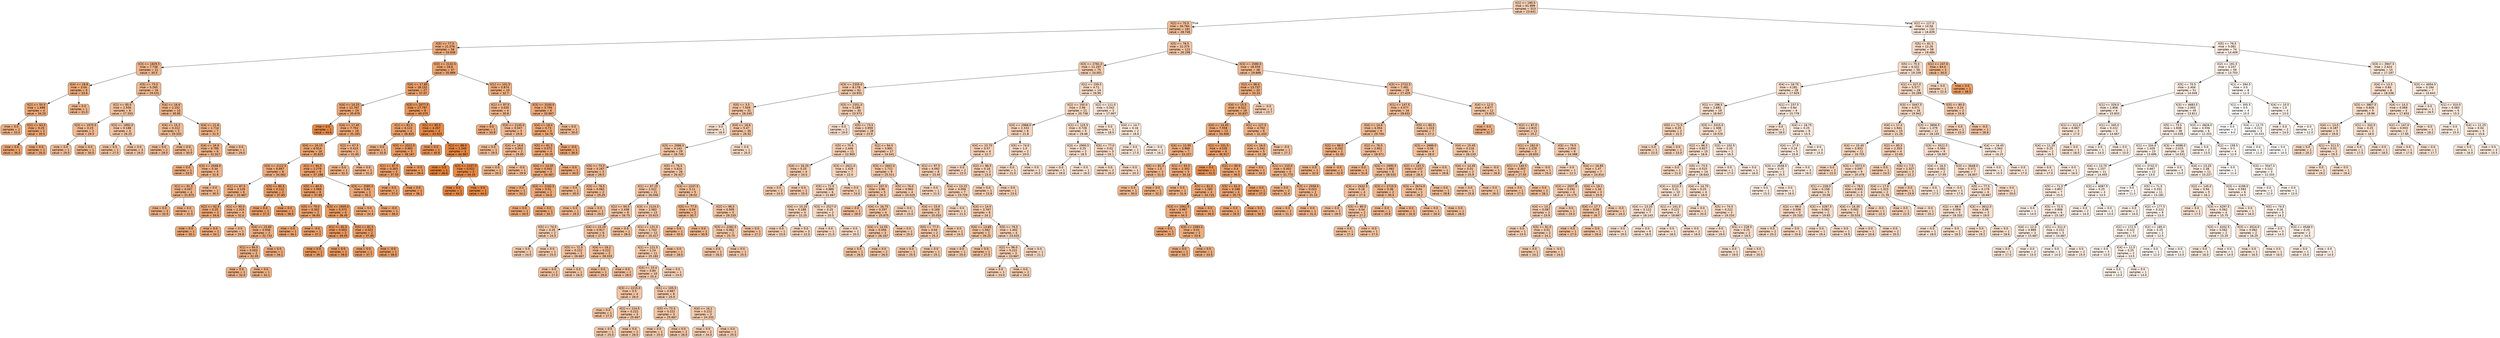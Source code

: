 digraph Tree {
node [shape=box, style="filled, rounded", color="black", fontname=helvetica] ;
edge [fontname=helvetica] ;
0 [label="X[1] <= 190.5\nmse = 61.999\nsamples = 313\nvalue = 23.641", fillcolor="#f5ceb2"] ;
1 [label="X[2] <= 70.5\nmse = 34.764\nsamples = 181\nvalue = 28.746", fillcolor="#f1bd97"] ;
0 -> 1 [labeldistance=2.5, labelangle=45, headlabel="True"] ;
2 [label="X[5] <= 77.5\nmse = 21.376\nsamples = 58\nvalue = 33.938", fillcolor="#eeab7c"] ;
1 -> 2 ;
3 [label="X[3] <= 1829.5\nmse = 7.738\nsamples = 21\nvalue = 30.5", fillcolor="#f0b78e"] ;
2 -> 3 ;
4 [label="X[4] <= 18.8\nmse = 3.04\nsamples = 5\nvalue = 33.6", fillcolor="#eead7d"] ;
3 -> 4 ;
5 [label="X[2] <= 55.5\nmse = 1.688\nsamples = 4\nvalue = 34.25", fillcolor="#eeaa7a"] ;
4 -> 5 ;
6 [label="mse = 0.0\nsamples = 2\nvalue = 33.0", fillcolor="#eeaf81"] ;
5 -> 6 ;
7 [label="X[2] <= 63.5\nmse = 0.25\nsamples = 2\nvalue = 35.5", fillcolor="#eda673"] ;
5 -> 7 ;
8 [label="mse = 0.0\nsamples = 1\nvalue = 36.0", fillcolor="#eca571"] ;
7 -> 8 ;
9 [label="mse = 0.0\nsamples = 1\nvalue = 35.0", fillcolor="#eda876"] ;
7 -> 9 ;
10 [label="mse = 0.0\nsamples = 1\nvalue = 31.0", fillcolor="#f0b58b"] ;
4 -> 10 ;
11 [label="X[5] <= 73.5\nmse = 5.265\nsamples = 16\nvalue = 29.531", fillcolor="#f1ba93"] ;
3 -> 11 ;
12 [label="X[1] <= 85.0\nmse = 2.556\nsamples = 6\nvalue = 27.333", fillcolor="#f2c29e"] ;
11 -> 12 ;
13 [label="X[3] <= 1970.5\nmse = 0.25\nsamples = 2\nvalue = 29.5", fillcolor="#f1ba93"] ;
12 -> 13 ;
14 [label="mse = 0.0\nsamples = 1\nvalue = 29.0", fillcolor="#f1bc96"] ;
13 -> 14 ;
15 [label="mse = 0.0\nsamples = 1\nvalue = 30.0", fillcolor="#f0b990"] ;
13 -> 15 ;
16 [label="X[3] <= 1892.0\nmse = 0.188\nsamples = 4\nvalue = 26.25", fillcolor="#f3c5a4"] ;
12 -> 16 ;
17 [label="mse = 0.0\nsamples = 1\nvalue = 27.0", fillcolor="#f3c3a0"] ;
16 -> 17 ;
18 [label="mse = 0.0\nsamples = 3\nvalue = 26.0", fillcolor="#f3c6a5"] ;
16 -> 18 ;
19 [label="X[4] <= 16.6\nmse = 2.252\nsamples = 10\nvalue = 30.85", fillcolor="#f0b68c"] ;
11 -> 19 ;
20 [label="X[4] <= 15.3\nmse = 0.222\nsamples = 3\nvalue = 29.333", fillcolor="#f1bb94"] ;
19 -> 20 ;
21 [label="mse = 0.0\nsamples = 2\nvalue = 29.0", fillcolor="#f1bc96"] ;
20 -> 21 ;
22 [label="mse = 0.0\nsamples = 1\nvalue = 30.0", fillcolor="#f0b990"] ;
20 -> 22 ;
23 [label="X[4] <= 21.6\nmse = 1.714\nsamples = 7\nvalue = 31.5", fillcolor="#efb489"] ;
19 -> 23 ;
24 [label="X[4] <= 16.9\nmse = 0.785\nsamples = 6\nvalue = 31.917", fillcolor="#efb286"] ;
23 -> 24 ;
25 [label="mse = 0.0\nsamples = 1\nvalue = 33.5", fillcolor="#eead7e"] ;
24 -> 25 ;
26 [label="X[3] <= 2048.0\nmse = 0.34\nsamples = 5\nvalue = 31.6", fillcolor="#efb388"] ;
24 -> 26 ;
27 [label="X[1] <= 91.5\nmse = 0.047\nsamples = 4\nvalue = 31.875", fillcolor="#efb287"] ;
26 -> 27 ;
28 [label="mse = 0.0\nsamples = 3\nvalue = 32.0", fillcolor="#efb286"] ;
27 -> 28 ;
29 [label="mse = 0.0\nsamples = 1\nvalue = 31.5", fillcolor="#efb489"] ;
27 -> 29 ;
30 [label="mse = 0.0\nsamples = 1\nvalue = 30.5", fillcolor="#f0b78e"] ;
26 -> 30 ;
31 [label="mse = 0.0\nsamples = 1\nvalue = 29.0", fillcolor="#f1bc96"] ;
23 -> 31 ;
32 [label="X[3] <= 2132.5\nmse = 18.6\nsamples = 37\nvalue = 35.889", fillcolor="#eca571"] ;
2 -> 32 ;
33 [label="X[4] <= 17.85\nmse = 18.152\nsamples = 27\nvalue = 37.07", fillcolor="#eca16b"] ;
32 -> 33 ;
34 [label="X[4] <= 14.25\nmse = 11.767\nsamples = 19\nvalue = 35.679", fillcolor="#eda673"] ;
33 -> 34 ;
35 [label="mse = 0.0\nsamples = 1\nvalue = 44.6", fillcolor="#e68844"] ;
34 -> 35 ;
36 [label="X[4] <= 17.45\nmse = 7.754\nsamples = 18\nvalue = 35.183", fillcolor="#eda775"] ;
34 -> 36 ;
37 [label="X[4] <= 16.15\nmse = 6.914\nsamples = 16\nvalue = 35.625", fillcolor="#eda673"] ;
36 -> 37 ;
38 [label="X[3] <= 2122.5\nmse = 6.667\nsamples = 8\nvalue = 34.062", fillcolor="#eeab7b"] ;
37 -> 38 ;
39 [label="X[1] <= 87.5\nmse = 3.129\nsamples = 6\nvalue = 32.867", fillcolor="#eeaf81"] ;
38 -> 39 ;
40 [label="X[2] <= 62.5\nmse = 0.25\nsamples = 2\nvalue = 34.6", fillcolor="#eda978"] ;
39 -> 40 ;
41 [label="mse = 0.0\nsamples = 1\nvalue = 35.1", fillcolor="#eda876"] ;
40 -> 41 ;
42 [label="mse = 0.0\nsamples = 1\nvalue = 34.1", fillcolor="#eeab7b"] ;
40 -> 42 ;
43 [label="X[1] <= 90.0\nmse = 2.315\nsamples = 4\nvalue = 32.0", fillcolor="#efb286"] ;
39 -> 43 ;
44 [label="mse = 0.0\nsamples = 1\nvalue = 29.8", fillcolor="#f1b991"] ;
43 -> 44 ;
45 [label="X[4] <= 15.85\nmse = 0.936\nsamples = 3\nvalue = 32.733", fillcolor="#efaf82"] ;
43 -> 45 ;
46 [label="X[1] <= 94.5\nmse = 0.003\nsamples = 2\nvalue = 32.05", fillcolor="#efb286"] ;
45 -> 46 ;
47 [label="mse = 0.0\nsamples = 1\nvalue = 32.0", fillcolor="#efb286"] ;
46 -> 47 ;
48 [label="mse = 0.0\nsamples = 1\nvalue = 32.1", fillcolor="#efb285"] ;
46 -> 48 ;
49 [label="mse = 0.0\nsamples = 1\nvalue = 34.1", fillcolor="#eeab7b"] ;
45 -> 49 ;
50 [label="X[5] <= 80.5\nmse = 0.122\nsamples = 2\nvalue = 37.65", fillcolor="#eb9f68"] ;
38 -> 50 ;
51 [label="mse = 0.0\nsamples = 1\nvalue = 37.3", fillcolor="#eba06a"] ;
50 -> 51 ;
52 [label="mse = 0.0\nsamples = 1\nvalue = 38.0", fillcolor="#eb9e66"] ;
50 -> 52 ;
53 [label="X[1] <= 94.5\nmse = 2.279\nsamples = 8\nvalue = 37.188", fillcolor="#eca16b"] ;
37 -> 53 ;
54 [label="X[5] <= 80.5\nmse = 1.069\nsamples = 6\nvalue = 37.85", fillcolor="#eb9e67"] ;
53 -> 54 ;
55 [label="X[5] <= 79.0\nmse = 0.302\nsamples = 2\nvalue = 36.65", fillcolor="#eca26d"] ;
54 -> 55 ;
56 [label="mse = 0.0\nsamples = 1\nvalue = 36.1", fillcolor="#eca470"] ;
55 -> 56 ;
57 [label="mse = -0.0\nsamples = 1\nvalue = 37.2", fillcolor="#eca06a"] ;
55 -> 57 ;
58 [label="X[3] <= 1935.0\nmse = 0.373\nsamples = 4\nvalue = 38.45", fillcolor="#eb9c64"] ;
54 -> 58 ;
59 [label="X[1] <= 82.5\nmse = 0.003\nsamples = 2\nvalue = 39.05", fillcolor="#ea9a61"] ;
58 -> 59 ;
60 [label="mse = 0.0\nsamples = 1\nvalue = 39.1", fillcolor="#ea9a60"] ;
59 -> 60 ;
61 [label="mse = 0.0\nsamples = 1\nvalue = 39.0", fillcolor="#ea9a61"] ;
59 -> 61 ;
62 [label="X[5] <= 81.5\nmse = 0.022\nsamples = 2\nvalue = 37.85", fillcolor="#eb9e67"] ;
58 -> 62 ;
63 [label="mse = 0.0\nsamples = 1\nvalue = 37.7", fillcolor="#eb9f68"] ;
62 -> 63 ;
64 [label="mse = -0.0\nsamples = 1\nvalue = 38.0", fillcolor="#eb9e66"] ;
62 -> 64 ;
65 [label="X[3] <= 2085.0\nmse = 0.64\nsamples = 2\nvalue = 35.2", fillcolor="#eda775"] ;
53 -> 65 ;
66 [label="mse = 0.0\nsamples = 1\nvalue = 34.4", fillcolor="#edaa79"] ;
65 -> 66 ;
67 [label="mse = -0.0\nsamples = 1\nvalue = 36.0", fillcolor="#eca571"] ;
65 -> 67 ;
68 [label="X[2] <= 67.5\nmse = 0.423\nsamples = 2\nvalue = 31.65", fillcolor="#efb388"] ;
36 -> 68 ;
69 [label="mse = 0.0\nsamples = 1\nvalue = 32.3", fillcolor="#efb184"] ;
68 -> 69 ;
70 [label="mse = 0.0\nsamples = 1\nvalue = 31.0", fillcolor="#f0b58b"] ;
68 -> 70 ;
71 [label="X[3] <= 2077.5\nmse = 17.797\nsamples = 8\nvalue = 40.375", fillcolor="#e9965a"] ;
33 -> 71 ;
72 [label="X[1] <= 81.5\nmse = 6.122\nsamples = 4\nvalue = 36.825", fillcolor="#eca26c"] ;
71 -> 72 ;
73 [label="mse = 0.0\nsamples = 1\nvalue = 32.8", fillcolor="#efaf82"] ;
72 -> 73 ;
74 [label="X[3] <= 2022.5\nmse = 0.962\nsamples = 3\nvalue = 38.167", fillcolor="#eb9d65"] ;
72 -> 74 ;
75 [label="X[1] <= 87.0\nmse = 0.303\nsamples = 2\nvalue = 37.55", fillcolor="#eb9f69"] ;
74 -> 75 ;
76 [label="mse = 0.0\nsamples = 1\nvalue = 37.0", fillcolor="#eca16c"] ;
75 -> 76 ;
77 [label="mse = 0.0\nsamples = 1\nvalue = 38.1", fillcolor="#eb9d66"] ;
75 -> 77 ;
78 [label="mse = -0.0\nsamples = 1\nvalue = 39.4", fillcolor="#ea995f"] ;
74 -> 78 ;
79 [label="X[1] <= 85.5\nmse = 4.267\nsamples = 4\nvalue = 43.925", fillcolor="#e78a47"] ;
71 -> 79 ;
80 [label="mse = 0.0\nsamples = 1\nvalue = 40.8", fillcolor="#e99458"] ;
79 -> 80 ;
81 [label="X[1] <= 88.0\nmse = 1.349\nsamples = 3\nvalue = 44.967", fillcolor="#e68642"] ;
79 -> 81 ;
82 [label="mse = 0.0\nsamples = 1\nvalue = 46.6", fillcolor="#e58139"] ;
81 -> 82 ;
83 [label="X[3] <= 2107.5\nmse = 0.022\nsamples = 2\nvalue = 44.15", fillcolor="#e78946"] ;
81 -> 83 ;
84 [label="mse = 0.0\nsamples = 1\nvalue = 44.3", fillcolor="#e78945"] ;
83 -> 84 ;
85 [label="mse = 0.0\nsamples = 1\nvalue = 44.0", fillcolor="#e78a47"] ;
83 -> 85 ;
86 [label="X[1] <= 101.5\nmse = 5.874\nsamples = 10\nvalue = 32.7", fillcolor="#efb082"] ;
32 -> 86 ;
87 [label="X[1] <= 97.5\nmse = 3.035\nsamples = 4\nvalue = 30.8", fillcolor="#f0b68c"] ;
86 -> 87 ;
88 [label="mse = 0.0\nsamples = 1\nvalue = 33.8", fillcolor="#eeac7c"] ;
87 -> 88 ;
89 [label="X[3] <= 2145.0\nmse = 0.047\nsamples = 3\nvalue = 29.8", fillcolor="#f1b991"] ;
87 -> 89 ;
90 [label="mse = 0.0\nsamples = 1\nvalue = 29.5", fillcolor="#f1ba93"] ;
89 -> 90 ;
91 [label="X[4] <= 18.6\nmse = 0.002\nsamples = 2\nvalue = 29.95", fillcolor="#f1b991"] ;
89 -> 91 ;
92 [label="mse = 0.0\nsamples = 1\nvalue = 30.0", fillcolor="#f0b990"] ;
91 -> 92 ;
93 [label="mse = -0.0\nsamples = 1\nvalue = 29.9", fillcolor="#f1b991"] ;
91 -> 93 ;
94 [label="X[3] <= 3100.0\nmse = 3.756\nsamples = 6\nvalue = 33.967", fillcolor="#eeab7c"] ;
86 -> 94 ;
95 [label="X[4] <= 18.4\nmse = 0.73\nsamples = 5\nvalue = 34.76", fillcolor="#eda977"] ;
94 -> 95 ;
96 [label="X[5] <= 81.5\nmse = 0.072\nsamples = 4\nvalue = 34.35", fillcolor="#edaa7a"] ;
95 -> 96 ;
97 [label="X[4] <= 14.05\nmse = 0.042\nsamples = 3\nvalue = 34.467", fillcolor="#edaa79"] ;
96 -> 97 ;
98 [label="mse = 0.0\nsamples = 1\nvalue = 34.2", fillcolor="#eeab7a"] ;
97 -> 98 ;
99 [label="X[3] <= 2182.5\nmse = 0.01\nsamples = 2\nvalue = 34.6", fillcolor="#eda978"] ;
97 -> 99 ;
100 [label="mse = 0.0\nsamples = 1\nvalue = 34.5", fillcolor="#edaa79"] ;
99 -> 100 ;
101 [label="mse = 0.0\nsamples = 1\nvalue = 34.7", fillcolor="#eda978"] ;
99 -> 101 ;
102 [label="mse = 0.0\nsamples = 1\nvalue = 34.0", fillcolor="#eeab7b"] ;
96 -> 102 ;
103 [label="mse = -0.0\nsamples = 1\nvalue = 36.4", fillcolor="#eca36f"] ;
95 -> 103 ;
104 [label="mse = 0.0\nsamples = 1\nvalue = 30.0", fillcolor="#f0b990"] ;
94 -> 104 ;
105 [label="X[5] <= 78.5\nmse = 22.375\nsamples = 123\nvalue = 26.298", fillcolor="#f3c5a4"] ;
1 -> 105 ;
106 [label="X[3] <= 2781.0\nmse = 11.297\nsamples = 75\nvalue = 24.001", fillcolor="#f5cdb0"] ;
105 -> 106 ;
107 [label="X[3] <= 2305.0\nmse = 8.178\nsamples = 61\nvalue = 24.931", fillcolor="#f4caab"] ;
106 -> 107 ;
108 [label="X[0] <= 3.5\nmse = 7.559\nsamples = 31\nvalue = 26.245", fillcolor="#f3c5a4"] ;
107 -> 108 ;
109 [label="mse = 0.0\nsamples = 1\nvalue = 18.0", fillcolor="#f9e1d0"] ;
108 -> 109 ;
110 [label="X[4] <= 18.6\nmse = 5.47\nsamples = 30\nvalue = 26.52", fillcolor="#f3c4a3"] ;
108 -> 110 ;
111 [label="X[3] <= 2086.5\nmse = 4.142\nsamples = 29\nvalue = 26.745", fillcolor="#f3c4a2"] ;
110 -> 111 ;
112 [label="X[5] <= 73.5\nmse = 0.167\nsamples = 3\nvalue = 29.5", fillcolor="#f1ba93"] ;
111 -> 112 ;
113 [label="mse = 0.0\nsamples = 1\nvalue = 30.0", fillcolor="#f0b990"] ;
112 -> 113 ;
114 [label="X[5] <= 76.5\nmse = 0.062\nsamples = 2\nvalue = 29.25", fillcolor="#f1bb94"] ;
112 -> 114 ;
115 [label="mse = 0.0\nsamples = 1\nvalue = 29.5", fillcolor="#f1ba93"] ;
114 -> 115 ;
116 [label="mse = 0.0\nsamples = 1\nvalue = 29.0", fillcolor="#f1bc96"] ;
114 -> 116 ;
117 [label="X[5] <= 76.5\nmse = 3.624\nsamples = 26\nvalue = 26.427", fillcolor="#f3c5a3"] ;
111 -> 117 ;
118 [label="X[1] <= 97.25\nmse = 2.522\nsamples = 21\nvalue = 26.048", fillcolor="#f3c6a5"] ;
117 -> 118 ;
119 [label="X[1] <= 93.5\nmse = 2.438\nsamples = 8\nvalue = 26.75", fillcolor="#f3c4a2"] ;
118 -> 119 ;
120 [label="X[5] <= 74.5\nmse = 0.25\nsamples = 2\nvalue = 24.5", fillcolor="#f4cbad"] ;
119 -> 120 ;
121 [label="mse = 0.0\nsamples = 1\nvalue = 24.0", fillcolor="#f5cdb0"] ;
120 -> 121 ;
122 [label="mse = 0.0\nsamples = 1\nvalue = 25.0", fillcolor="#f4c9ab"] ;
120 -> 122 ;
123 [label="X[4] <= 15.25\nmse = 0.917\nsamples = 6\nvalue = 27.5", fillcolor="#f2c19e"] ;
119 -> 123 ;
124 [label="X[5] <= 72.5\nmse = 0.222\nsamples = 3\nvalue = 26.667", fillcolor="#f3c4a2"] ;
123 -> 124 ;
125 [label="mse = 0.0\nsamples = 2\nvalue = 27.0", fillcolor="#f3c3a0"] ;
124 -> 125 ;
126 [label="mse = 0.0\nsamples = 1\nvalue = 26.0", fillcolor="#f3c6a5"] ;
124 -> 126 ;
127 [label="X[4] <= 16.2\nmse = 0.222\nsamples = 3\nvalue = 28.333", fillcolor="#f2be99"] ;
123 -> 127 ;
128 [label="mse = 0.0\nsamples = 1\nvalue = 29.0", fillcolor="#f1bc96"] ;
127 -> 128 ;
129 [label="mse = 0.0\nsamples = 2\nvalue = 28.0", fillcolor="#f2bf9b"] ;
127 -> 129 ;
130 [label="X[3] <= 2124.5\nmse = 2.083\nsamples = 13\nvalue = 25.615", fillcolor="#f4c7a8"] ;
118 -> 130 ;
131 [label="mse = 0.0\nsamples = 1\nvalue = 28.0", fillcolor="#f2bf9b"] ;
130 -> 131 ;
132 [label="X[1] <= 131.0\nmse = 1.743\nsamples = 12\nvalue = 25.417", fillcolor="#f4c8a9"] ;
130 -> 132 ;
133 [label="X[1] <= 121.5\nmse = 1.24\nsamples = 11\nvalue = 25.182", fillcolor="#f4c9aa"] ;
132 -> 133 ;
134 [label="X[4] <= 15.4\nmse = 0.84\nsamples = 10\nvalue = 25.4", fillcolor="#f4c8a9"] ;
133 -> 134 ;
135 [label="X[3] <= 2215.0\nmse = 0.5\nsamples = 4\nvalue = 26.0", fillcolor="#f3c6a5"] ;
134 -> 135 ;
136 [label="mse = 0.0\nsamples = 1\nvalue = 27.0", fillcolor="#f3c3a0"] ;
135 -> 136 ;
137 [label="X[1] <= 114.5\nmse = 0.222\nsamples = 3\nvalue = 25.667", fillcolor="#f3c7a7"] ;
135 -> 137 ;
138 [label="mse = 0.0\nsamples = 1\nvalue = 25.0", fillcolor="#f4c9ab"] ;
137 -> 138 ;
139 [label="mse = 0.0\nsamples = 2\nvalue = 26.0", fillcolor="#f3c6a5"] ;
137 -> 139 ;
140 [label="X[1] <= 105.5\nmse = 0.667\nsamples = 6\nvalue = 25.0", fillcolor="#f4c9ab"] ;
134 -> 140 ;
141 [label="X[5] <= 72.5\nmse = 0.222\nsamples = 3\nvalue = 25.667", fillcolor="#f3c7a7"] ;
140 -> 141 ;
142 [label="mse = 0.0\nsamples = 1\nvalue = 25.0", fillcolor="#f4c9ab"] ;
141 -> 142 ;
143 [label="mse = 0.0\nsamples = 2\nvalue = 26.0", fillcolor="#f3c6a5"] ;
141 -> 143 ;
144 [label="X[4] <= 16.2\nmse = 0.222\nsamples = 3\nvalue = 24.333", fillcolor="#f4ccae"] ;
140 -> 144 ;
145 [label="mse = 0.0\nsamples = 2\nvalue = 24.0", fillcolor="#f5cdb0"] ;
144 -> 145 ;
146 [label="mse = 0.0\nsamples = 1\nvalue = 25.0", fillcolor="#f4c9ab"] ;
144 -> 146 ;
147 [label="mse = 0.0\nsamples = 1\nvalue = 23.0", fillcolor="#f5d0b5"] ;
133 -> 147 ;
148 [label="mse = 0.0\nsamples = 1\nvalue = 28.0", fillcolor="#f2bf9b"] ;
132 -> 148 ;
149 [label="X[3] <= 2247.5\nmse = 5.11\nsamples = 5\nvalue = 28.02", fillcolor="#f2bf9b"] ;
117 -> 149 ;
150 [label="X[5] <= 77.5\nmse = 0.04\nsamples = 2\nvalue = 30.7", fillcolor="#f0b68d"] ;
149 -> 150 ;
151 [label="mse = 0.0\nsamples = 1\nvalue = 30.5", fillcolor="#f0b78e"] ;
150 -> 151 ;
152 [label="mse = 0.0\nsamples = 1\nvalue = 30.9", fillcolor="#f0b68c"] ;
150 -> 152 ;
153 [label="X[2] <= 96.5\nmse = 0.509\nsamples = 3\nvalue = 26.233", fillcolor="#f3c5a4"] ;
149 -> 153 ;
154 [label="X[3] <= 2282.5\nmse = 0.062\nsamples = 2\nvalue = 25.75", fillcolor="#f3c7a7"] ;
153 -> 154 ;
155 [label="mse = 0.0\nsamples = 1\nvalue = 26.0", fillcolor="#f3c6a5"] ;
154 -> 155 ;
156 [label="mse = 0.0\nsamples = 1\nvalue = 25.5", fillcolor="#f4c8a8"] ;
154 -> 156 ;
157 [label="mse = 0.0\nsamples = 1\nvalue = 27.2", fillcolor="#f2c29f"] ;
153 -> 157 ;
158 [label="mse = 0.0\nsamples = 1\nvalue = 20.0", fillcolor="#f7dac5"] ;
110 -> 158 ;
159 [label="X[3] <= 2351.0\nmse = 5.189\nsamples = 30\nvalue = 23.573", fillcolor="#f5ceb2"] ;
107 -> 159 ;
160 [label="mse = 0.0\nsamples = 2\nvalue = 19.0", fillcolor="#f8ddca"] ;
159 -> 160 ;
161 [label="X[5] <= 73.5\nmse = 3.959\nsamples = 28\nvalue = 23.9", fillcolor="#f5cdb1"] ;
159 -> 161 ;
162 [label="X[5] <= 70.5\nmse = 2.446\nsamples = 11\nvalue = 22.909", fillcolor="#f5d0b6"] ;
161 -> 162 ;
163 [label="X[4] <= 16.25\nmse = 0.25\nsamples = 4\nvalue = 24.5", fillcolor="#f4cbad"] ;
162 -> 163 ;
164 [label="mse = 0.0\nsamples = 2\nvalue = 24.0", fillcolor="#f5cdb0"] ;
163 -> 164 ;
165 [label="mse = 0.0\nsamples = 2\nvalue = 25.0", fillcolor="#f4c9ab"] ;
163 -> 165 ;
166 [label="X[3] <= 2621.0\nmse = 1.429\nsamples = 7\nvalue = 22.0", fillcolor="#f6d3bb"] ;
162 -> 166 ;
167 [label="X[5] <= 72.5\nmse = 0.889\nsamples = 6\nvalue = 21.667", fillcolor="#f6d5bc"] ;
166 -> 167 ;
168 [label="X[4] <= 15.25\nmse = 0.188\nsamples = 4\nvalue = 22.25", fillcolor="#f6d3b9"] ;
167 -> 168 ;
169 [label="mse = 0.0\nsamples = 1\nvalue = 23.0", fillcolor="#f5d0b5"] ;
168 -> 169 ;
170 [label="mse = 0.0\nsamples = 3\nvalue = 22.0", fillcolor="#f6d3bb"] ;
168 -> 170 ;
171 [label="X[3] <= 2527.0\nmse = 0.25\nsamples = 2\nvalue = 20.5", fillcolor="#f7d8c2"] ;
167 -> 171 ;
172 [label="mse = 0.0\nsamples = 1\nvalue = 21.0", fillcolor="#f7d7c0"] ;
171 -> 172 ;
173 [label="mse = 0.0\nsamples = 1\nvalue = 20.0", fillcolor="#f7dac5"] ;
171 -> 173 ;
174 [label="mse = 0.0\nsamples = 1\nvalue = 24.0", fillcolor="#f5cdb0"] ;
166 -> 174 ;
175 [label="X[2] <= 94.0\nmse = 3.891\nsamples = 17\nvalue = 24.541", fillcolor="#f4cbad"] ;
161 -> 175 ;
176 [label="X[3] <= 2602.0\nmse = 1.712\nsamples = 9\nvalue = 25.511", fillcolor="#f4c8a8"] ;
175 -> 176 ;
177 [label="X[1] <= 107.5\nmse = 0.96\nsamples = 5\nvalue = 26.3", fillcolor="#f3c5a4"] ;
176 -> 177 ;
178 [label="mse = 0.0\nsamples = 1\nvalue = 28.0", fillcolor="#f2bf9b"] ;
177 -> 178 ;
179 [label="X[4] <= 16.75\nmse = 0.297\nsamples = 4\nvalue = 25.875", fillcolor="#f3c6a6"] ;
177 -> 179 ;
180 [label="X[4] <= 14.55\nmse = 0.056\nsamples = 3\nvalue = 26.167", fillcolor="#f3c5a5"] ;
179 -> 180 ;
181 [label="mse = 0.0\nsamples = 1\nvalue = 26.5", fillcolor="#f3c4a3"] ;
180 -> 181 ;
182 [label="mse = 0.0\nsamples = 2\nvalue = 26.0", fillcolor="#f3c6a5"] ;
180 -> 182 ;
183 [label="mse = 0.0\nsamples = 1\nvalue = 25.0", fillcolor="#f4c9ab"] ;
179 -> 183 ;
184 [label="X[5] <= 76.0\nmse = 0.902\nsamples = 4\nvalue = 24.525", fillcolor="#f4cbad"] ;
176 -> 184 ;
185 [label="mse = 0.0\nsamples = 1\nvalue = 23.0", fillcolor="#f5d0b5"] ;
184 -> 185 ;
186 [label="X[4] <= 15.9\nmse = 0.169\nsamples = 3\nvalue = 25.033", fillcolor="#f4c9ab"] ;
184 -> 186 ;
187 [label="X[5] <= 77.5\nmse = 0.04\nsamples = 2\nvalue = 25.3", fillcolor="#f4c8a9"] ;
186 -> 187 ;
188 [label="mse = 0.0\nsamples = 1\nvalue = 25.5", fillcolor="#f4c8a8"] ;
187 -> 188 ;
189 [label="mse = 0.0\nsamples = 1\nvalue = 25.1", fillcolor="#f4c9aa"] ;
187 -> 189 ;
190 [label="mse = 0.0\nsamples = 1\nvalue = 24.5", fillcolor="#f4cbad"] ;
186 -> 190 ;
191 [label="X[1] <= 97.5\nmse = 4.092\nsamples = 8\nvalue = 23.45", fillcolor="#f5cfb3"] ;
175 -> 191 ;
192 [label="mse = 0.0\nsamples = 1\nvalue = 21.5", fillcolor="#f6d5bd"] ;
191 -> 192 ;
193 [label="X[4] <= 13.15\nmse = 4.056\nsamples = 7\nvalue = 23.729", fillcolor="#f5ceb1"] ;
191 -> 193 ;
194 [label="mse = 0.0\nsamples = 1\nvalue = 21.5", fillcolor="#f6d5bd"] ;
193 -> 194 ;
195 [label="X[4] <= 14.5\nmse = 3.767\nsamples = 6\nvalue = 24.1", fillcolor="#f5ccaf"] ;
193 -> 195 ;
196 [label="X[4] <= 13.85\nmse = 1.562\nsamples = 2\nvalue = 26.25", fillcolor="#f3c5a4"] ;
195 -> 196 ;
197 [label="mse = 0.0\nsamples = 1\nvalue = 25.0", fillcolor="#f4c9ab"] ;
196 -> 197 ;
198 [label="mse = 0.0\nsamples = 1\nvalue = 27.5", fillcolor="#f2c19e"] ;
196 -> 198 ;
199 [label="X[5] <= 76.5\nmse = 1.402\nsamples = 4\nvalue = 23.025", fillcolor="#f5d0b5"] ;
195 -> 199 ;
200 [label="X[2] <= 96.0\nmse = 0.222\nsamples = 3\nvalue = 23.667", fillcolor="#f5ceb2"] ;
199 -> 200 ;
201 [label="mse = 0.0\nsamples = 1\nvalue = 23.0", fillcolor="#f5d0b5"] ;
200 -> 201 ;
202 [label="mse = 0.0\nsamples = 2\nvalue = 24.0", fillcolor="#f5cdb0"] ;
200 -> 202 ;
203 [label="mse = 0.0\nsamples = 1\nvalue = 21.1", fillcolor="#f7d6bf"] ;
199 -> 203 ;
204 [label="X[1] <= 159.5\nmse = 4.71\nsamples = 14\nvalue = 19.95", fillcolor="#f7dac5"] ;
106 -> 204 ;
205 [label="X[2] <= 100.0\nmse = 2.96\nsamples = 11\nvalue = 20.736", fillcolor="#f7d8c1"] ;
204 -> 205 ;
206 [label="X[3] <= 2968.0\nmse = 2.333\nsamples = 6\nvalue = 21.8", fillcolor="#f6d4bc"] ;
205 -> 206 ;
207 [label="X[4] <= 15.75\nmse = 0.57\nsamples = 4\nvalue = 22.7", fillcolor="#f6d1b7"] ;
206 -> 207 ;
208 [label="mse = 0.0\nsamples = 2\nvalue = 22.0", fillcolor="#f6d3bb"] ;
207 -> 208 ;
209 [label="X[2] <= 86.5\nmse = 0.16\nsamples = 2\nvalue = 23.4", fillcolor="#f5cfb3"] ;
207 -> 209 ;
210 [label="mse = 0.0\nsamples = 1\nvalue = 23.8", fillcolor="#f5cdb1"] ;
209 -> 210 ;
211 [label="mse = 0.0\nsamples = 1\nvalue = 23.0", fillcolor="#f5d0b5"] ;
209 -> 211 ;
212 [label="X[5] <= 74.0\nmse = 1.0\nsamples = 2\nvalue = 20.0", fillcolor="#f7dac5"] ;
206 -> 212 ;
213 [label="mse = 0.0\nsamples = 1\nvalue = 21.0", fillcolor="#f7d7c0"] ;
212 -> 213 ;
214 [label="mse = 0.0\nsamples = 1\nvalue = 19.0", fillcolor="#f8ddca"] ;
212 -> 214 ;
215 [label="X[1] <= 125.5\nmse = 0.726\nsamples = 5\nvalue = 19.46", fillcolor="#f8dcc8"] ;
205 -> 215 ;
216 [label="X[3] <= 2900.5\nmse = 0.25\nsamples = 2\nvalue = 18.5", fillcolor="#f8dfcd"] ;
215 -> 216 ;
217 [label="mse = 0.0\nsamples = 1\nvalue = 19.0", fillcolor="#f8ddca"] ;
216 -> 217 ;
218 [label="mse = 0.0\nsamples = 1\nvalue = 18.0", fillcolor="#f9e1d0"] ;
216 -> 218 ;
219 [label="X[5] <= 77.0\nmse = 0.02\nsamples = 3\nvalue = 20.1", fillcolor="#f7dac5"] ;
215 -> 219 ;
220 [label="mse = 0.0\nsamples = 2\nvalue = 20.0", fillcolor="#f7dac5"] ;
219 -> 220 ;
221 [label="mse = 0.0\nsamples = 1\nvalue = 20.3", fillcolor="#f7d9c3"] ;
219 -> 221 ;
222 [label="X[2] <= 111.0\nmse = 0.542\nsamples = 3\nvalue = 17.067", fillcolor="#f9e4d5"] ;
204 -> 222 ;
223 [label="mse = 0.0\nsamples = 1\nvalue = 18.0", fillcolor="#f9e1d0"] ;
222 -> 223 ;
224 [label="X[4] <= 14.7\nmse = 0.16\nsamples = 2\nvalue = 16.6", fillcolor="#fae6d7"] ;
222 -> 224 ;
225 [label="mse = 0.0\nsamples = 1\nvalue = 17.0", fillcolor="#f9e4d5"] ;
224 -> 225 ;
226 [label="mse = -0.0\nsamples = 1\nvalue = 16.2", fillcolor="#fae7d9"] ;
224 -> 226 ;
227 [label="X[3] <= 2580.0\nmse = 18.559\nsamples = 48\nvalue = 29.888", fillcolor="#f1b991"] ;
105 -> 227 ;
228 [label="X[2] <= 96.0\nmse = 13.737\nsamples = 20\nvalue = 33.33", fillcolor="#eead7f"] ;
227 -> 228 ;
229 [label="X[4] <= 15.5\nmse = 9.322\nsamples = 19\nvalue = 33.837", fillcolor="#eeac7c"] ;
228 -> 229 ;
230 [label="X[4] <= 14.45\nmse = 7.558\nsamples = 13\nvalue = 34.946", fillcolor="#eda876"] ;
229 -> 230 ;
231 [label="X[4] <= 12.95\nmse = 3.968\nsamples = 7\nvalue = 33.257", fillcolor="#eeae7f"] ;
230 -> 231 ;
232 [label="X[5] <= 81.5\nmse = 1.0\nsamples = 2\nvalue = 31.0", fillcolor="#f0b58b"] ;
231 -> 232 ;
233 [label="mse = 0.0\nsamples = 1\nvalue = 30.0", fillcolor="#f0b990"] ;
232 -> 233 ;
234 [label="mse = 0.0\nsamples = 1\nvalue = 32.0", fillcolor="#efb286"] ;
232 -> 234 ;
235 [label="X[1] <= 93.5\nmse = 2.302\nsamples = 5\nvalue = 34.16", fillcolor="#eeab7b"] ;
231 -> 235 ;
236 [label="mse = 0.0\nsamples = 1\nvalue = 31.9", fillcolor="#efb286"] ;
235 -> 236 ;
237 [label="X[5] <= 81.5\nmse = 1.282\nsamples = 4\nvalue = 34.725", fillcolor="#eda978"] ;
235 -> 237 ;
238 [label="X[3] <= 2062.5\nmse = 0.987\nsamples = 3\nvalue = 34.3", fillcolor="#eeaa7a"] ;
237 -> 238 ;
239 [label="mse = 0.0\nsamples = 1\nvalue = 35.7", fillcolor="#eda672"] ;
238 -> 239 ;
240 [label="X[3] <= 2383.0\nmse = 0.01\nsamples = 2\nvalue = 33.6", fillcolor="#eead7d"] ;
238 -> 240 ;
241 [label="mse = 0.0\nsamples = 1\nvalue = 33.7", fillcolor="#eeac7d"] ;
240 -> 241 ;
242 [label="mse = 0.0\nsamples = 1\nvalue = 33.5", fillcolor="#eead7e"] ;
240 -> 242 ;
243 [label="mse = 0.0\nsamples = 1\nvalue = 36.0", fillcolor="#eca571"] ;
237 -> 243 ;
244 [label="X[1] <= 101.5\nmse = 4.535\nsamples = 6\nvalue = 36.917", fillcolor="#eca16c"] ;
230 -> 244 ;
245 [label="mse = 0.0\nsamples = 1\nvalue = 41.5", fillcolor="#e99254"] ;
244 -> 245 ;
246 [label="X[2] <= 90.0\nmse = 0.4\nsamples = 5\nvalue = 36.0", fillcolor="#eca571"] ;
244 -> 246 ;
247 [label="X[5] <= 81.0\nmse = 0.188\nsamples = 4\nvalue = 35.75", fillcolor="#eda572"] ;
246 -> 247 ;
248 [label="mse = 0.0\nsamples = 1\nvalue = 35.0", fillcolor="#eda876"] ;
247 -> 248 ;
249 [label="mse = 0.0\nsamples = 3\nvalue = 36.0", fillcolor="#eca571"] ;
247 -> 249 ;
250 [label="mse = 0.0\nsamples = 1\nvalue = 37.0", fillcolor="#eca16c"] ;
246 -> 250 ;
251 [label="X[1] <= 127.5\nmse = 4.702\nsamples = 6\nvalue = 31.433", fillcolor="#efb489"] ;
229 -> 251 ;
252 [label="X[4] <= 16.0\nmse = 1.342\nsamples = 5\nvalue = 32.28", fillcolor="#efb184"] ;
251 -> 252 ;
253 [label="mse = 0.0\nsamples = 1\nvalue = 34.3", fillcolor="#eeaa7a"] ;
252 -> 253 ;
254 [label="X[1] <= 110.0\nmse = 0.402\nsamples = 4\nvalue = 31.775", fillcolor="#efb387"] ;
252 -> 254 ;
255 [label="mse = 0.0\nsamples = 2\nvalue = 32.4", fillcolor="#efb184"] ;
254 -> 255 ;
256 [label="X[3] <= 2558.5\nmse = 0.023\nsamples = 2\nvalue = 31.15", fillcolor="#f0b58a"] ;
254 -> 256 ;
257 [label="mse = 0.0\nsamples = 1\nvalue = 31.3", fillcolor="#f0b48a"] ;
256 -> 257 ;
258 [label="mse = 0.0\nsamples = 1\nvalue = 31.0", fillcolor="#f0b58b"] ;
256 -> 258 ;
259 [label="mse = -0.0\nsamples = 1\nvalue = 27.2", fillcolor="#f2c29f"] ;
251 -> 259 ;
260 [label="mse = -0.0\nsamples = 1\nvalue = 23.7", fillcolor="#f5ceb2"] ;
228 -> 260 ;
261 [label="X[3] <= 2722.5\nmse = 7.491\nsamples = 28\nvalue = 27.429", fillcolor="#f2c19e"] ;
227 -> 261 ;
262 [label="X[1] <= 147.5\nmse = 4.577\nsamples = 16\nvalue = 28.631", fillcolor="#f1bd98"] ;
261 -> 262 ;
263 [label="X[4] <= 14.9\nmse = 4.354\nsamples = 9\nvalue = 29.744", fillcolor="#f1b992"] ;
262 -> 263 ;
264 [label="X[2] <= 98.0\nmse = 0.202\nsamples = 2\nvalue = 32.45", fillcolor="#efb084"] ;
263 -> 264 ;
265 [label="mse = 0.0\nsamples = 1\nvalue = 32.0", fillcolor="#efb286"] ;
264 -> 265 ;
266 [label="mse = -0.0\nsamples = 1\nvalue = 32.9", fillcolor="#eeaf81"] ;
264 -> 266 ;
267 [label="X[2] <= 76.5\nmse = 2.851\nsamples = 7\nvalue = 28.971", fillcolor="#f1bc96"] ;
263 -> 267 ;
268 [label="mse = 0.0\nsamples = 1\nvalue = 31.6", fillcolor="#efb388"] ;
267 -> 268 ;
269 [label="X[3] <= 2690.5\nmse = 1.982\nsamples = 6\nvalue = 28.533", fillcolor="#f1be98"] ;
267 -> 269 ;
270 [label="X[3] <= 2632.5\nmse = 0.18\nsamples = 4\nvalue = 27.6", fillcolor="#f2c19d"] ;
269 -> 270 ;
271 [label="mse = 0.0\nsamples = 2\nvalue = 28.0", fillcolor="#f2bf9b"] ;
270 -> 271 ;
272 [label="X[5] <= 80.5\nmse = 0.04\nsamples = 2\nvalue = 27.2", fillcolor="#f2c29f"] ;
270 -> 272 ;
273 [label="mse = 0.0\nsamples = 1\nvalue = 27.4", fillcolor="#f2c19e"] ;
272 -> 273 ;
274 [label="mse = -0.0\nsamples = 1\nvalue = 27.0", fillcolor="#f3c3a0"] ;
272 -> 274 ;
275 [label="X[3] <= 2715.5\nmse = 0.36\nsamples = 2\nvalue = 30.4", fillcolor="#f0b78e"] ;
269 -> 275 ;
276 [label="mse = 0.0\nsamples = 1\nvalue = 29.8", fillcolor="#f1b991"] ;
275 -> 276 ;
277 [label="mse = 0.0\nsamples = 1\nvalue = 31.0", fillcolor="#f0b58b"] ;
275 -> 277 ;
278 [label="X[5] <= 80.5\nmse = 1.223\nsamples = 7\nvalue = 27.2", fillcolor="#f2c29f"] ;
262 -> 278 ;
279 [label="X[3] <= 2689.0\nmse = 0.56\nsamples = 4\nvalue = 28.0", fillcolor="#f2bf9b"] ;
278 -> 279 ;
280 [label="X[2] <= 102.5\nmse = 0.107\nsamples = 3\nvalue = 28.4", fillcolor="#f2be99"] ;
279 -> 280 ;
281 [label="X[3] <= 2674.0\nmse = 0.04\nsamples = 2\nvalue = 28.2", fillcolor="#f2bf9a"] ;
280 -> 281 ;
282 [label="mse = 0.0\nsamples = 1\nvalue = 28.4", fillcolor="#f2be99"] ;
281 -> 282 ;
283 [label="mse = 0.0\nsamples = 1\nvalue = 28.0", fillcolor="#f2bf9b"] ;
281 -> 283 ;
284 [label="mse = 0.0\nsamples = 1\nvalue = 28.8", fillcolor="#f1bd97"] ;
280 -> 284 ;
285 [label="mse = 0.0\nsamples = 1\nvalue = 26.8", fillcolor="#f3c3a1"] ;
279 -> 285 ;
286 [label="X[4] <= 15.45\nmse = 0.116\nsamples = 3\nvalue = 26.133", fillcolor="#f3c6a5"] ;
278 -> 286 ;
287 [label="X[4] <= 14.45\nmse = 0.01\nsamples = 2\nvalue = 25.9", fillcolor="#f3c6a6"] ;
286 -> 287 ;
288 [label="mse = 0.0\nsamples = 1\nvalue = 25.8", fillcolor="#f3c7a7"] ;
287 -> 288 ;
289 [label="mse = 0.0\nsamples = 1\nvalue = 26.0", fillcolor="#f3c6a5"] ;
287 -> 289 ;
290 [label="mse = -0.0\nsamples = 1\nvalue = 26.6", fillcolor="#f3c4a2"] ;
286 -> 290 ;
291 [label="X[4] <= 12.0\nmse = 6.877\nsamples = 12\nvalue = 25.825", fillcolor="#f3c7a6"] ;
261 -> 291 ;
292 [label="mse = 0.0\nsamples = 1\nvalue = 32.7", fillcolor="#efb082"] ;
291 -> 292 ;
293 [label="X[2] <= 87.0\nmse = 2.815\nsamples = 11\nvalue = 25.2", fillcolor="#f4c9aa"] ;
291 -> 293 ;
294 [label="X[1] <= 162.0\nmse = 1.229\nsamples = 3\nvalue = 26.833", fillcolor="#f3c3a1"] ;
293 -> 294 ;
295 [label="X[1] <= 140.5\nmse = 0.303\nsamples = 2\nvalue = 27.55", fillcolor="#f2c19d"] ;
294 -> 295 ;
296 [label="mse = 0.0\nsamples = 1\nvalue = 27.0", fillcolor="#f3c3a0"] ;
295 -> 296 ;
297 [label="mse = 0.0\nsamples = 1\nvalue = 28.1", fillcolor="#f2bf9a"] ;
295 -> 297 ;
298 [label="mse = -0.0\nsamples = 1\nvalue = 25.4", fillcolor="#f4c8a9"] ;
294 -> 298 ;
299 [label="X[5] <= 79.5\nmse = 2.034\nsamples = 8\nvalue = 24.588", fillcolor="#f4cbad"] ;
293 -> 299 ;
300 [label="mse = 0.0\nsamples = 1\nvalue = 22.3", fillcolor="#f6d2b9"] ;
299 -> 300 ;
301 [label="X[4] <= 16.85\nmse = 1.47\nsamples = 7\nvalue = 24.914", fillcolor="#f4caab"] ;
299 -> 301 ;
302 [label="X[3] <= 2937.5\nmse = 0.292\nsamples = 4\nvalue = 24.175", fillcolor="#f5ccaf"] ;
301 -> 302 ;
303 [label="X[4] <= 13.2\nmse = 0.087\nsamples = 3\nvalue = 23.9", fillcolor="#f5cdb1"] ;
302 -> 303 ;
304 [label="mse = 0.0\nsamples = 1\nvalue = 23.5", fillcolor="#f5ceb3"] ;
303 -> 304 ;
305 [label="X[5] <= 81.5\nmse = 0.01\nsamples = 2\nvalue = 24.1", fillcolor="#f5ccaf"] ;
303 -> 305 ;
306 [label="mse = 0.0\nsamples = 1\nvalue = 24.2", fillcolor="#f4ccaf"] ;
305 -> 306 ;
307 [label="mse = -0.0\nsamples = 1\nvalue = 24.0", fillcolor="#f5cdb0"] ;
305 -> 307 ;
308 [label="mse = 0.0\nsamples = 1\nvalue = 25.0", fillcolor="#f4c9ab"] ;
302 -> 308 ;
309 [label="X[4] <= 19.1\nmse = 1.34\nsamples = 3\nvalue = 25.9", fillcolor="#f3c6a6"] ;
301 -> 309 ;
310 [label="X[4] <= 17.7\nmse = 0.09\nsamples = 2\nvalue = 26.7", fillcolor="#f3c4a2"] ;
309 -> 310 ;
311 [label="mse = 0.0\nsamples = 1\nvalue = 27.0", fillcolor="#f3c3a0"] ;
310 -> 311 ;
312 [label="mse = 0.0\nsamples = 1\nvalue = 26.4", fillcolor="#f3c5a3"] ;
310 -> 312 ;
313 [label="mse = -0.0\nsamples = 1\nvalue = 24.3", fillcolor="#f4ccae"] ;
309 -> 313 ;
314 [label="X[2] <= 127.0\nmse = 14.58\nsamples = 132\nvalue = 16.639", fillcolor="#fae5d7"] ;
0 -> 314 [labeldistance=2.5, labelangle=-45, headlabel="False"] ;
315 [label="X[5] <= 81.5\nmse = 12.26\nsamples = 58\nvalue = 19.484", fillcolor="#f8dcc8"] ;
314 -> 315 ;
316 [label="X[5] <= 75.5\nmse = 6.322\nsamples = 56\nvalue = 19.109", fillcolor="#f8ddca"] ;
315 -> 316 ;
317 [label="X[4] <= 16.75\nmse = 4.281\nsamples = 28\nvalue = 17.929", fillcolor="#f9e1d0"] ;
316 -> 317 ;
318 [label="X[1] <= 198.5\nmse = 2.681\nsamples = 19\nvalue = 18.947", fillcolor="#f8decb"] ;
317 -> 318 ;
319 [label="X[5] <= 71.5\nmse = 0.25\nsamples = 2\nvalue = 22.5", fillcolor="#f6d2b8"] ;
318 -> 319 ;
320 [label="mse = 0.0\nsamples = 1\nvalue = 22.0", fillcolor="#f6d3bb"] ;
319 -> 320 ;
321 [label="mse = 0.0\nsamples = 1\nvalue = 23.0", fillcolor="#f5d0b5"] ;
319 -> 321 ;
322 [label="X[3] <= 3315.5\nmse = 1.308\nsamples = 17\nvalue = 18.529", fillcolor="#f8dfcd"] ;
318 -> 322 ;
323 [label="X[2] <= 86.5\nmse = 0.827\nsamples = 15\nvalue = 18.8", fillcolor="#f8decb"] ;
322 -> 323 ;
324 [label="mse = 0.0\nsamples = 1\nvalue = 21.0", fillcolor="#f7d7c0"] ;
323 -> 324 ;
325 [label="X[5] <= 73.5\nmse = 0.515\nsamples = 14\nvalue = 18.643", fillcolor="#f8dfcc"] ;
323 -> 325 ;
326 [label="X[3] <= 3210.5\nmse = 0.21\nsamples = 10\nvalue = 18.3", fillcolor="#f9e0ce"] ;
325 -> 326 ;
327 [label="X[4] <= 13.25\nmse = 0.122\nsamples = 7\nvalue = 18.143", fillcolor="#f9e0cf"] ;
326 -> 327 ;
328 [label="mse = 0.0\nsamples = 1\nvalue = 19.0", fillcolor="#f8ddca"] ;
327 -> 328 ;
329 [label="mse = 0.0\nsamples = 6\nvalue = 18.0", fillcolor="#f9e1d0"] ;
327 -> 329 ;
330 [label="X[1] <= 241.0\nmse = 0.222\nsamples = 3\nvalue = 18.667", fillcolor="#f8dfcc"] ;
326 -> 330 ;
331 [label="mse = 0.0\nsamples = 1\nvalue = 18.0", fillcolor="#f9e1d0"] ;
330 -> 331 ;
332 [label="mse = 0.0\nsamples = 2\nvalue = 19.0", fillcolor="#f8ddca"] ;
330 -> 332 ;
333 [label="X[4] <= 14.75\nmse = 0.25\nsamples = 4\nvalue = 19.5", fillcolor="#f8dcc8"] ;
325 -> 333 ;
334 [label="mse = 0.0\nsamples = 1\nvalue = 20.0", fillcolor="#f7dac5"] ;
333 -> 334 ;
335 [label="X[5] <= 74.5\nmse = 0.222\nsamples = 3\nvalue = 19.333", fillcolor="#f8dcc9"] ;
333 -> 335 ;
336 [label="mse = 0.0\nsamples = 1\nvalue = 19.0", fillcolor="#f8ddca"] ;
335 -> 336 ;
337 [label="X[1] <= 228.5\nmse = 0.25\nsamples = 2\nvalue = 19.5", fillcolor="#f8dcc8"] ;
335 -> 337 ;
338 [label="mse = 0.0\nsamples = 1\nvalue = 19.0", fillcolor="#f8ddca"] ;
337 -> 338 ;
339 [label="mse = 0.0\nsamples = 1\nvalue = 20.0", fillcolor="#f7dac5"] ;
337 -> 339 ;
340 [label="X[2] <= 102.5\nmse = 0.25\nsamples = 2\nvalue = 16.5", fillcolor="#fae6d8"] ;
322 -> 340 ;
341 [label="mse = 0.0\nsamples = 1\nvalue = 17.0", fillcolor="#f9e4d5"] ;
340 -> 341 ;
342 [label="mse = 0.0\nsamples = 1\nvalue = 16.0", fillcolor="#fae8da"] ;
340 -> 342 ;
343 [label="X[1] <= 237.5\nmse = 0.84\nsamples = 9\nvalue = 15.778", fillcolor="#fae8db"] ;
317 -> 343 ;
344 [label="mse = 0.0\nsamples = 1\nvalue = 18.0", fillcolor="#f9e1d0"] ;
343 -> 344 ;
345 [label="X[4] <= 18.75\nmse = 0.25\nsamples = 8\nvalue = 15.5", fillcolor="#fbe9dd"] ;
343 -> 345 ;
346 [label="X[4] <= 17.5\nmse = 0.16\nsamples = 5\nvalue = 15.8", fillcolor="#fae8db"] ;
345 -> 346 ;
347 [label="X[3] <= 3558.5\nmse = 0.25\nsamples = 2\nvalue = 15.5", fillcolor="#fbe9dd"] ;
346 -> 347 ;
348 [label="mse = 0.0\nsamples = 1\nvalue = 15.0", fillcolor="#fbebdf"] ;
347 -> 348 ;
349 [label="mse = 0.0\nsamples = 1\nvalue = 16.0", fillcolor="#fae8da"] ;
347 -> 349 ;
350 [label="mse = 0.0\nsamples = 3\nvalue = 16.0", fillcolor="#fae8da"] ;
346 -> 350 ;
351 [label="mse = 0.0\nsamples = 3\nvalue = 15.0", fillcolor="#fbebdf"] ;
345 -> 351 ;
352 [label="X[1] <= 327.0\nmse = 5.577\nsamples = 28\nvalue = 20.289", fillcolor="#f7d9c4"] ;
316 -> 352 ;
353 [label="X[3] <= 3447.5\nmse = 4.071\nsamples = 26\nvalue = 19.942", fillcolor="#f7dac5"] ;
352 -> 353 ;
354 [label="X[4] <= 17.4\nmse = 1.941\nsamples = 15\nvalue = 21.26", fillcolor="#f7d6be"] ;
353 -> 354 ;
355 [label="X[4] <= 15.45\nmse = 0.833\nsamples = 11\nvalue = 20.755", fillcolor="#f7d8c1"] ;
354 -> 355 ;
356 [label="mse = 0.0\nsamples = 2\nvalue = 22.0", fillcolor="#f6d3bb"] ;
355 -> 356 ;
357 [label="X[3] <= 3372.5\nmse = 0.597\nsamples = 9\nvalue = 20.478", fillcolor="#f7d9c3"] ;
355 -> 357 ;
358 [label="X[1] <= 228.5\nmse = 0.158\nsamples = 5\nvalue = 20.06", fillcolor="#f7dac5"] ;
357 -> 358 ;
359 [label="X[2] <= 99.0\nmse = 0.036\nsamples = 3\nvalue = 20.333", fillcolor="#f7d9c3"] ;
358 -> 359 ;
360 [label="mse = 0.0\nsamples = 2\nvalue = 20.2", fillcolor="#f7d9c4"] ;
359 -> 360 ;
361 [label="mse = 0.0\nsamples = 1\nvalue = 20.6", fillcolor="#f7d8c2"] ;
359 -> 361 ;
362 [label="X[3] <= 3287.5\nmse = 0.062\nsamples = 2\nvalue = 19.65", fillcolor="#f8dbc7"] ;
358 -> 362 ;
363 [label="mse = 0.0\nsamples = 1\nvalue = 19.4", fillcolor="#f8dcc8"] ;
362 -> 363 ;
364 [label="mse = 0.0\nsamples = 1\nvalue = 19.9", fillcolor="#f7dac6"] ;
362 -> 364 ;
365 [label="X[5] <= 79.5\nmse = 0.655\nsamples = 4\nvalue = 21.0", fillcolor="#f7d7c0"] ;
357 -> 365 ;
366 [label="X[4] <= 16.35\nmse = 0.002\nsamples = 3\nvalue = 20.533", fillcolor="#f7d8c2"] ;
365 -> 366 ;
367 [label="mse = 0.0\nsamples = 1\nvalue = 20.6", fillcolor="#f7d8c2"] ;
366 -> 367 ;
368 [label="mse = 0.0\nsamples = 2\nvalue = 20.5", fillcolor="#f7d8c2"] ;
366 -> 368 ;
369 [label="mse = -0.0\nsamples = 1\nvalue = 22.4", fillcolor="#f6d2b8"] ;
365 -> 369 ;
370 [label="X[2] <= 85.5\nmse = 2.353\nsamples = 4\nvalue = 22.65", fillcolor="#f6d1b7"] ;
354 -> 370 ;
371 [label="mse = 0.0\nsamples = 1\nvalue = 24.0", fillcolor="#f5cdb0"] ;
370 -> 371 ;
372 [label="X[0] <= 7.0\nmse = 2.327\nsamples = 3\nvalue = 22.2", fillcolor="#f6d3b9"] ;
370 -> 372 ;
373 [label="X[4] <= 17.9\nmse = 1.323\nsamples = 2\nvalue = 21.35", fillcolor="#f6d6be"] ;
372 -> 373 ;
374 [label="mse = 0.0\nsamples = 1\nvalue = 22.5", fillcolor="#f6d2b8"] ;
373 -> 374 ;
375 [label="mse = -0.0\nsamples = 1\nvalue = 20.2", fillcolor="#f7d9c4"] ;
373 -> 375 ;
376 [label="mse = 0.0\nsamples = 1\nvalue = 23.9", fillcolor="#f5cdb1"] ;
372 -> 376 ;
377 [label="X[3] <= 3806.5\nmse = 1.379\nsamples = 11\nvalue = 18.145", fillcolor="#f9e0cf"] ;
353 -> 377 ;
378 [label="X[3] <= 3522.5\nmse = 0.584\nsamples = 9\nvalue = 18.567", fillcolor="#f8dfcd"] ;
377 -> 378 ;
379 [label="X[4] <= 16.5\nmse = 0.002\nsamples = 2\nvalue = 17.55", fillcolor="#f9e2d2"] ;
378 -> 379 ;
380 [label="mse = 0.0\nsamples = 1\nvalue = 17.5", fillcolor="#f9e3d2"] ;
379 -> 380 ;
381 [label="mse = -0.0\nsamples = 1\nvalue = 17.6", fillcolor="#f9e2d2"] ;
379 -> 381 ;
382 [label="X[3] <= 3648.0\nmse = 0.371\nsamples = 7\nvalue = 18.857", fillcolor="#f8decb"] ;
378 -> 382 ;
383 [label="X[5] <= 77.5\nmse = 0.179\nsamples = 6\nvalue = 18.667", fillcolor="#f8dfcc"] ;
382 -> 383 ;
384 [label="X[2] <= 88.0\nmse = 0.056\nsamples = 3\nvalue = 18.333", fillcolor="#f9e0ce"] ;
383 -> 384 ;
385 [label="mse = 0.0\nsamples = 1\nvalue = 18.0", fillcolor="#f9e1d0"] ;
384 -> 385 ;
386 [label="mse = 0.0\nsamples = 2\nvalue = 18.5", fillcolor="#f8dfcd"] ;
384 -> 386 ;
387 [label="X[3] <= 3612.5\nmse = 0.08\nsamples = 3\nvalue = 19.0", fillcolor="#f8ddca"] ;
383 -> 387 ;
388 [label="mse = 0.0\nsamples = 2\nvalue = 19.2", fillcolor="#f8ddc9"] ;
387 -> 388 ;
389 [label="mse = 0.0\nsamples = 1\nvalue = 18.6", fillcolor="#f8dfcc"] ;
387 -> 389 ;
390 [label="mse = 0.0\nsamples = 1\nvalue = 20.0", fillcolor="#f7dac5"] ;
382 -> 390 ;
391 [label="X[4] <= 16.45\nmse = 0.563\nsamples = 2\nvalue = 16.25", fillcolor="#fae7d9"] ;
377 -> 391 ;
392 [label="mse = 0.0\nsamples = 1\nvalue = 15.5", fillcolor="#fbe9dd"] ;
391 -> 392 ;
393 [label="mse = 0.0\nsamples = 1\nvalue = 17.0", fillcolor="#f9e4d5"] ;
391 -> 393 ;
394 [label="X[5] <= 80.0\nmse = 3.24\nsamples = 2\nvalue = 24.8", fillcolor="#f4caac"] ;
352 -> 394 ;
395 [label="mse = 0.0\nsamples = 1\nvalue = 23.0", fillcolor="#f5d0b5"] ;
394 -> 395 ;
396 [label="mse = -0.0\nsamples = 1\nvalue = 26.6", fillcolor="#f3c4a2"] ;
394 -> 396 ;
397 [label="X[1] <= 247.0\nmse = 64.0\nsamples = 2\nvalue = 30.0", fillcolor="#f0b990"] ;
315 -> 397 ;
398 [label="mse = 0.0\nsamples = 1\nvalue = 22.0", fillcolor="#f6d3bb"] ;
397 -> 398 ;
399 [label="mse = 0.0\nsamples = 1\nvalue = 38.0", fillcolor="#eb9e66"] ;
397 -> 399 ;
400 [label="X[5] <= 76.5\nmse = 5.081\nsamples = 74\nvalue = 14.409", fillcolor="#fbede3"] ;
314 -> 400 ;
401 [label="X[2] <= 191.5\nmse = 3.247\nsamples = 59\nvalue = 13.703", fillcolor="#fcefe6"] ;
400 -> 401 ;
402 [label="X[5] <= 70.5\nmse = 2.404\nsamples = 51\nvalue = 14.049", fillcolor="#fceee4"] ;
401 -> 402 ;
403 [label="X[1] <= 329.0\nmse = 1.806\nsamples = 6\nvalue = 15.833", fillcolor="#fae8db"] ;
402 -> 403 ;
404 [label="X[1] <= 311.0\nmse = 0.667\nsamples = 3\nvalue = 17.0", fillcolor="#f9e4d5"] ;
403 -> 404 ;
405 [label="X[4] <= 11.25\nmse = 0.25\nsamples = 2\nvalue = 16.5", fillcolor="#fae6d8"] ;
404 -> 405 ;
406 [label="mse = 0.0\nsamples = 1\nvalue = 17.0", fillcolor="#f9e4d5"] ;
405 -> 406 ;
407 [label="mse = 0.0\nsamples = 1\nvalue = 16.0", fillcolor="#fae8da"] ;
405 -> 407 ;
408 [label="mse = 0.0\nsamples = 1\nvalue = 18.0", fillcolor="#f9e1d0"] ;
404 -> 408 ;
409 [label="X[1] <= 345.0\nmse = 0.222\nsamples = 3\nvalue = 14.667", fillcolor="#fbece1"] ;
403 -> 409 ;
410 [label="mse = 0.0\nsamples = 1\nvalue = 14.0", fillcolor="#fceee5"] ;
409 -> 410 ;
411 [label="mse = 0.0\nsamples = 2\nvalue = 15.0", fillcolor="#fbebdf"] ;
409 -> 411 ;
412 [label="X[3] <= 4683.5\nmse = 2.003\nsamples = 45\nvalue = 13.811", fillcolor="#fcefe6"] ;
402 -> 412 ;
413 [label="X[5] <= 73.5\nmse = 1.838\nsamples = 39\nvalue = 14.038", fillcolor="#fceee4"] ;
412 -> 413 ;
414 [label="X[1] <= 334.0\nmse = 1.429\nsamples = 23\nvalue = 13.696", fillcolor="#fcefe6"] ;
413 -> 414 ;
415 [label="X[4] <= 13.75\nmse = 1.157\nsamples = 11\nvalue = 14.455", fillcolor="#fbede2"] ;
414 -> 415 ;
416 [label="X[5] <= 71.5\nmse = 0.857\nsamples = 7\nvalue = 15.0", fillcolor="#fbebdf"] ;
415 -> 416 ;
417 [label="mse = 0.0\nsamples = 1\nvalue = 14.0", fillcolor="#fceee5"] ;
416 -> 417 ;
418 [label="X[5] <= 72.5\nmse = 0.806\nsamples = 6\nvalue = 15.167", fillcolor="#fbeadf"] ;
416 -> 418 ;
419 [label="X[4] <= 12.0\nmse = 0.889\nsamples = 3\nvalue = 15.667", fillcolor="#fae9dc"] ;
418 -> 419 ;
420 [label="mse = 0.0\nsamples = 1\nvalue = 17.0", fillcolor="#f9e4d5"] ;
419 -> 420 ;
421 [label="mse = 0.0\nsamples = 2\nvalue = 15.0", fillcolor="#fbebdf"] ;
419 -> 421 ;
422 [label="X[1] <= 311.0\nmse = 0.222\nsamples = 3\nvalue = 14.667", fillcolor="#fbece1"] ;
418 -> 422 ;
423 [label="mse = 0.0\nsamples = 1\nvalue = 14.0", fillcolor="#fceee5"] ;
422 -> 423 ;
424 [label="mse = 0.0\nsamples = 2\nvalue = 15.0", fillcolor="#fbebdf"] ;
422 -> 424 ;
425 [label="X[3] <= 4087.5\nmse = 0.25\nsamples = 4\nvalue = 13.5", fillcolor="#fcf0e7"] ;
415 -> 425 ;
426 [label="mse = 0.0\nsamples = 2\nvalue = 14.0", fillcolor="#fceee5"] ;
425 -> 426 ;
427 [label="mse = 0.0\nsamples = 2\nvalue = 13.0", fillcolor="#fcf2ea"] ;
425 -> 427 ;
428 [label="X[3] <= 3742.5\nmse = 0.667\nsamples = 12\nvalue = 13.0", fillcolor="#fcf2ea"] ;
414 -> 428 ;
429 [label="mse = 0.0\nsamples = 1\nvalue = 11.0", fillcolor="#fef8f4"] ;
428 -> 429 ;
430 [label="X[5] <= 71.5\nmse = 0.331\nsamples = 11\nvalue = 13.182", fillcolor="#fcf1e9"] ;
428 -> 430 ;
431 [label="mse = 0.0\nsamples = 2\nvalue = 14.0", fillcolor="#fceee5"] ;
430 -> 431 ;
432 [label="X[2] <= 177.5\nmse = 0.222\nsamples = 9\nvalue = 13.0", fillcolor="#fcf2ea"] ;
430 -> 432 ;
433 [label="X[2] <= 172.5\nmse = 0.122\nsamples = 7\nvalue = 13.143", fillcolor="#fcf1e9"] ;
432 -> 433 ;
434 [label="mse = 0.0\nsamples = 5\nvalue = 13.0", fillcolor="#fcf2ea"] ;
433 -> 434 ;
435 [label="X[4] <= 11.5\nmse = 0.25\nsamples = 2\nvalue = 13.5", fillcolor="#fcf0e7"] ;
433 -> 435 ;
436 [label="mse = 0.0\nsamples = 1\nvalue = 13.0", fillcolor="#fcf2ea"] ;
435 -> 436 ;
437 [label="mse = 0.0\nsamples = 1\nvalue = 14.0", fillcolor="#fceee5"] ;
435 -> 437 ;
438 [label="X[2] <= 185.0\nmse = 0.25\nsamples = 2\nvalue = 12.5", fillcolor="#fdf3ed"] ;
432 -> 438 ;
439 [label="mse = 0.0\nsamples = 1\nvalue = 12.0", fillcolor="#fdf5ef"] ;
438 -> 439 ;
440 [label="mse = 0.0\nsamples = 1\nvalue = 13.0", fillcolor="#fcf2ea"] ;
438 -> 440 ;
441 [label="X[3] <= 4098.0\nmse = 2.015\nsamples = 16\nvalue = 14.531", fillcolor="#fbece2"] ;
413 -> 441 ;
442 [label="mse = 0.0\nsamples = 5\nvalue = 13.0", fillcolor="#fcf2ea"] ;
441 -> 442 ;
443 [label="X[4] <= 13.25\nmse = 1.38\nsamples = 11\nvalue = 15.227", fillcolor="#fbeade"] ;
441 -> 443 ;
444 [label="X[2] <= 145.0\nmse = 0.94\nsamples = 5\nvalue = 16.1", fillcolor="#fae7da"] ;
443 -> 444 ;
445 [label="mse = 0.0\nsamples = 1\nvalue = 17.5", fillcolor="#f9e3d2"] ;
444 -> 445 ;
446 [label="X[3] <= 4297.5\nmse = 0.562\nsamples = 4\nvalue = 15.75", fillcolor="#fae8db"] ;
444 -> 446 ;
447 [label="X[3] <= 4202.5\nmse = 0.562\nsamples = 2\nvalue = 15.25", fillcolor="#fbeade"] ;
446 -> 447 ;
448 [label="mse = 0.0\nsamples = 1\nvalue = 16.0", fillcolor="#fae8da"] ;
447 -> 448 ;
449 [label="mse = 0.0\nsamples = 1\nvalue = 14.5", fillcolor="#fbede2"] ;
447 -> 449 ;
450 [label="X[3] <= 4524.0\nmse = 0.062\nsamples = 2\nvalue = 16.25", fillcolor="#fae7d9"] ;
446 -> 450 ;
451 [label="mse = 0.0\nsamples = 1\nvalue = 16.5", fillcolor="#fae6d8"] ;
450 -> 451 ;
452 [label="mse = 0.0\nsamples = 1\nvalue = 16.0", fillcolor="#fae8da"] ;
450 -> 452 ;
453 [label="X[3] <= 4199.0\nmse = 0.583\nsamples = 6\nvalue = 14.5", fillcolor="#fbede2"] ;
443 -> 453 ;
454 [label="mse = 0.0\nsamples = 1\nvalue = 16.0", fillcolor="#fae8da"] ;
453 -> 454 ;
455 [label="X[5] <= 74.5\nmse = 0.16\nsamples = 5\nvalue = 14.2", fillcolor="#fbeee4"] ;
453 -> 455 ;
456 [label="mse = 0.0\nsamples = 3\nvalue = 14.0", fillcolor="#fceee5"] ;
455 -> 456 ;
457 [label="X[3] <= 4548.5\nmse = 0.25\nsamples = 2\nvalue = 14.5", fillcolor="#fbede2"] ;
455 -> 457 ;
458 [label="mse = 0.0\nsamples = 1\nvalue = 15.0", fillcolor="#fbebdf"] ;
457 -> 458 ;
459 [label="mse = 0.0\nsamples = 1\nvalue = 14.0", fillcolor="#fceee5"] ;
457 -> 459 ;
460 [label="X[3] <= 4826.0\nmse = 0.556\nsamples = 6\nvalue = 12.333", fillcolor="#fdf4ed"] ;
412 -> 460 ;
461 [label="mse = 0.0\nsamples = 2\nvalue = 13.0", fillcolor="#fcf2ea"] ;
460 -> 461 ;
462 [label="X[2] <= 158.5\nmse = 0.5\nsamples = 4\nvalue = 12.0", fillcolor="#fdf5ef"] ;
460 -> 462 ;
463 [label="mse = 0.0\nsamples = 1\nvalue = 11.0", fillcolor="#fef8f4"] ;
462 -> 463 ;
464 [label="X[3] <= 5047.5\nmse = 0.222\nsamples = 3\nvalue = 12.333", fillcolor="#fdf4ed"] ;
462 -> 464 ;
465 [label="mse = 0.0\nsamples = 2\nvalue = 12.0", fillcolor="#fdf5ef"] ;
464 -> 465 ;
466 [label="mse = 0.0\nsamples = 1\nvalue = 13.0", fillcolor="#fcf2ea"] ;
464 -> 466 ;
467 [label="X[1] <= 394.5\nmse = 3.0\nsamples = 8\nvalue = 11.5", fillcolor="#fdf7f2"] ;
401 -> 467 ;
468 [label="X[1] <= 305.5\nmse = 0.5\nsamples = 4\nvalue = 10.0", fillcolor="#fefcfa"] ;
467 -> 468 ;
469 [label="mse = 0.0\nsamples = 1\nvalue = 9.0", fillcolor="#ffffff"] ;
468 -> 469 ;
470 [label="X[4] <= 13.75\nmse = 0.222\nsamples = 3\nvalue = 10.333", fillcolor="#fefbf8"] ;
468 -> 470 ;
471 [label="mse = 0.0\nsamples = 1\nvalue = 11.0", fillcolor="#fef8f4"] ;
470 -> 471 ;
472 [label="mse = 0.0\nsamples = 2\nvalue = 10.0", fillcolor="#fefcfa"] ;
470 -> 472 ;
473 [label="X[4] <= 10.5\nmse = 1.0\nsamples = 4\nvalue = 13.0", fillcolor="#fcf2ea"] ;
467 -> 473 ;
474 [label="mse = 0.0\nsamples = 2\nvalue = 14.0", fillcolor="#fceee5"] ;
473 -> 474 ;
475 [label="mse = 0.0\nsamples = 2\nvalue = 12.0", fillcolor="#fdf5ef"] ;
473 -> 475 ;
476 [label="X[3] <= 3947.5\nmse = 2.624\nsamples = 15\nvalue = 17.187", fillcolor="#f9e4d4"] ;
400 -> 476 ;
477 [label="X[4] <= 13.3\nmse = 0.84\nsamples = 8\nvalue = 18.538", fillcolor="#f8dfcd"] ;
476 -> 477 ;
478 [label="X[3] <= 3807.5\nmse = 0.826\nsamples = 5\nvalue = 18.96", fillcolor="#f8decb"] ;
477 -> 478 ;
479 [label="X[4] <= 13.0\nmse = 0.187\nsamples = 3\nvalue = 19.6", fillcolor="#f8dbc7"] ;
478 -> 479 ;
480 [label="mse = 0.0\nsamples = 1\nvalue = 20.2", fillcolor="#f7d9c4"] ;
479 -> 480 ;
481 [label="X[1] <= 311.5\nmse = 0.01\nsamples = 2\nvalue = 19.3", fillcolor="#f8dcc9"] ;
479 -> 481 ;
482 [label="mse = 0.0\nsamples = 1\nvalue = 19.2", fillcolor="#f8ddc9"] ;
481 -> 482 ;
483 [label="mse = 0.0\nsamples = 1\nvalue = 19.4", fillcolor="#f8dcc8"] ;
481 -> 483 ;
484 [label="X[1] <= 332.5\nmse = 0.25\nsamples = 2\nvalue = 18.0", fillcolor="#f9e1d0"] ;
478 -> 484 ;
485 [label="mse = 0.0\nsamples = 1\nvalue = 17.5", fillcolor="#f9e3d2"] ;
484 -> 485 ;
486 [label="mse = 0.0\nsamples = 1\nvalue = 18.5", fillcolor="#f8dfcd"] ;
484 -> 486 ;
487 [label="X[4] <= 14.3\nmse = 0.069\nsamples = 3\nvalue = 17.833", fillcolor="#f9e1d0"] ;
477 -> 487 ;
488 [label="X[2] <= 147.0\nmse = 0.003\nsamples = 2\nvalue = 17.65", fillcolor="#f9e2d1"] ;
487 -> 488 ;
489 [label="mse = 0.0\nsamples = 1\nvalue = 17.6", fillcolor="#f9e2d2"] ;
488 -> 489 ;
490 [label="mse = 0.0\nsamples = 1\nvalue = 17.7", fillcolor="#f9e2d1"] ;
488 -> 490 ;
491 [label="mse = -0.0\nsamples = 1\nvalue = 18.2", fillcolor="#f9e0cf"] ;
487 -> 491 ;
492 [label="X[3] <= 4004.5\nmse = 0.194\nsamples = 7\nvalue = 15.643", fillcolor="#fae9dc"] ;
476 -> 492 ;
493 [label="mse = 0.0\nsamples = 1\nvalue = 16.5", fillcolor="#fae6d8"] ;
492 -> 493 ;
494 [label="X[1] <= 310.0\nmse = 0.083\nsamples = 6\nvalue = 15.5", fillcolor="#fbe9dd"] ;
492 -> 494 ;
495 [label="mse = 0.0\nsamples = 1\nvalue = 15.0", fillcolor="#fbebdf"] ;
494 -> 495 ;
496 [label="X[4] <= 11.25\nmse = 0.04\nsamples = 5\nvalue = 15.6", fillcolor="#fae9dc"] ;
494 -> 496 ;
497 [label="mse = 0.0\nsamples = 1\nvalue = 16.0", fillcolor="#fae8da"] ;
496 -> 497 ;
498 [label="mse = 0.0\nsamples = 4\nvalue = 15.5", fillcolor="#fbe9dd"] ;
496 -> 498 ;
}